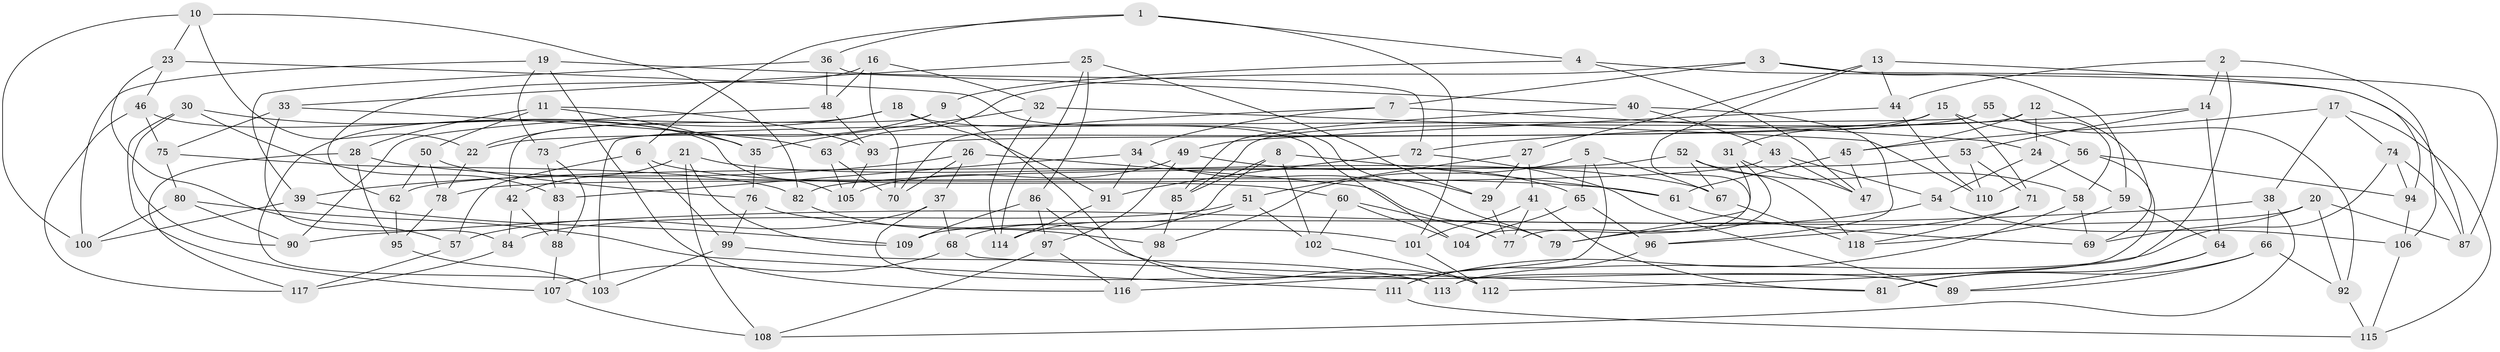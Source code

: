 // Generated by graph-tools (version 1.1) at 2025/50/03/09/25 03:50:56]
// undirected, 118 vertices, 236 edges
graph export_dot {
graph [start="1"]
  node [color=gray90,style=filled];
  1;
  2;
  3;
  4;
  5;
  6;
  7;
  8;
  9;
  10;
  11;
  12;
  13;
  14;
  15;
  16;
  17;
  18;
  19;
  20;
  21;
  22;
  23;
  24;
  25;
  26;
  27;
  28;
  29;
  30;
  31;
  32;
  33;
  34;
  35;
  36;
  37;
  38;
  39;
  40;
  41;
  42;
  43;
  44;
  45;
  46;
  47;
  48;
  49;
  50;
  51;
  52;
  53;
  54;
  55;
  56;
  57;
  58;
  59;
  60;
  61;
  62;
  63;
  64;
  65;
  66;
  67;
  68;
  69;
  70;
  71;
  72;
  73;
  74;
  75;
  76;
  77;
  78;
  79;
  80;
  81;
  82;
  83;
  84;
  85;
  86;
  87;
  88;
  89;
  90;
  91;
  92;
  93;
  94;
  95;
  96;
  97;
  98;
  99;
  100;
  101;
  102;
  103;
  104;
  105;
  106;
  107;
  108;
  109;
  110;
  111;
  112;
  113;
  114;
  115;
  116;
  117;
  118;
  1 -- 36;
  1 -- 101;
  1 -- 6;
  1 -- 4;
  2 -- 112;
  2 -- 106;
  2 -- 14;
  2 -- 44;
  3 -- 59;
  3 -- 63;
  3 -- 87;
  3 -- 7;
  4 -- 9;
  4 -- 47;
  4 -- 87;
  5 -- 116;
  5 -- 98;
  5 -- 67;
  5 -- 65;
  6 -- 99;
  6 -- 57;
  6 -- 60;
  7 -- 70;
  7 -- 24;
  7 -- 34;
  8 -- 61;
  8 -- 68;
  8 -- 85;
  8 -- 102;
  9 -- 112;
  9 -- 42;
  9 -- 73;
  10 -- 23;
  10 -- 22;
  10 -- 100;
  10 -- 82;
  11 -- 93;
  11 -- 28;
  11 -- 35;
  11 -- 50;
  12 -- 24;
  12 -- 69;
  12 -- 45;
  12 -- 85;
  13 -- 27;
  13 -- 79;
  13 -- 44;
  13 -- 94;
  14 -- 64;
  14 -- 72;
  14 -- 53;
  15 -- 31;
  15 -- 56;
  15 -- 22;
  15 -- 71;
  16 -- 70;
  16 -- 32;
  16 -- 48;
  16 -- 62;
  17 -- 45;
  17 -- 38;
  17 -- 115;
  17 -- 74;
  18 -- 103;
  18 -- 91;
  18 -- 22;
  18 -- 104;
  19 -- 116;
  19 -- 100;
  19 -- 73;
  19 -- 40;
  20 -- 87;
  20 -- 92;
  20 -- 109;
  20 -- 69;
  21 -- 109;
  21 -- 67;
  21 -- 42;
  21 -- 108;
  22 -- 78;
  23 -- 57;
  23 -- 29;
  23 -- 46;
  24 -- 54;
  24 -- 59;
  25 -- 86;
  25 -- 114;
  25 -- 33;
  25 -- 29;
  26 -- 39;
  26 -- 70;
  26 -- 37;
  26 -- 79;
  27 -- 51;
  27 -- 41;
  27 -- 29;
  28 -- 95;
  28 -- 117;
  28 -- 61;
  29 -- 77;
  30 -- 90;
  30 -- 83;
  30 -- 35;
  30 -- 107;
  31 -- 77;
  31 -- 104;
  31 -- 47;
  32 -- 110;
  32 -- 35;
  32 -- 114;
  33 -- 75;
  33 -- 63;
  33 -- 84;
  34 -- 91;
  34 -- 79;
  34 -- 83;
  35 -- 76;
  36 -- 39;
  36 -- 72;
  36 -- 48;
  37 -- 113;
  37 -- 57;
  37 -- 68;
  38 -- 66;
  38 -- 90;
  38 -- 108;
  39 -- 100;
  39 -- 109;
  40 -- 96;
  40 -- 85;
  40 -- 43;
  41 -- 77;
  41 -- 101;
  41 -- 81;
  42 -- 84;
  42 -- 88;
  43 -- 47;
  43 -- 54;
  43 -- 78;
  44 -- 49;
  44 -- 110;
  45 -- 47;
  45 -- 61;
  46 -- 75;
  46 -- 117;
  46 -- 105;
  48 -- 90;
  48 -- 93;
  49 -- 105;
  49 -- 65;
  49 -- 97;
  50 -- 78;
  50 -- 62;
  50 -- 76;
  51 -- 102;
  51 -- 114;
  51 -- 84;
  52 -- 118;
  52 -- 67;
  52 -- 62;
  52 -- 58;
  53 -- 71;
  53 -- 110;
  53 -- 82;
  54 -- 106;
  54 -- 79;
  55 -- 92;
  55 -- 103;
  55 -- 93;
  55 -- 58;
  56 -- 94;
  56 -- 113;
  56 -- 110;
  57 -- 117;
  58 -- 69;
  58 -- 111;
  59 -- 64;
  59 -- 118;
  60 -- 77;
  60 -- 104;
  60 -- 102;
  61 -- 69;
  62 -- 95;
  63 -- 105;
  63 -- 70;
  64 -- 89;
  64 -- 81;
  65 -- 96;
  65 -- 104;
  66 -- 81;
  66 -- 89;
  66 -- 92;
  67 -- 118;
  68 -- 107;
  68 -- 81;
  71 -- 96;
  71 -- 118;
  72 -- 91;
  72 -- 89;
  73 -- 88;
  73 -- 83;
  74 -- 94;
  74 -- 113;
  74 -- 87;
  75 -- 80;
  75 -- 82;
  76 -- 99;
  76 -- 101;
  78 -- 95;
  80 -- 111;
  80 -- 100;
  80 -- 90;
  82 -- 98;
  83 -- 88;
  84 -- 117;
  85 -- 98;
  86 -- 97;
  86 -- 109;
  86 -- 89;
  88 -- 107;
  91 -- 114;
  92 -- 115;
  93 -- 105;
  94 -- 106;
  95 -- 103;
  96 -- 111;
  97 -- 116;
  97 -- 108;
  98 -- 116;
  99 -- 113;
  99 -- 103;
  101 -- 112;
  102 -- 112;
  106 -- 115;
  107 -- 108;
  111 -- 115;
}

